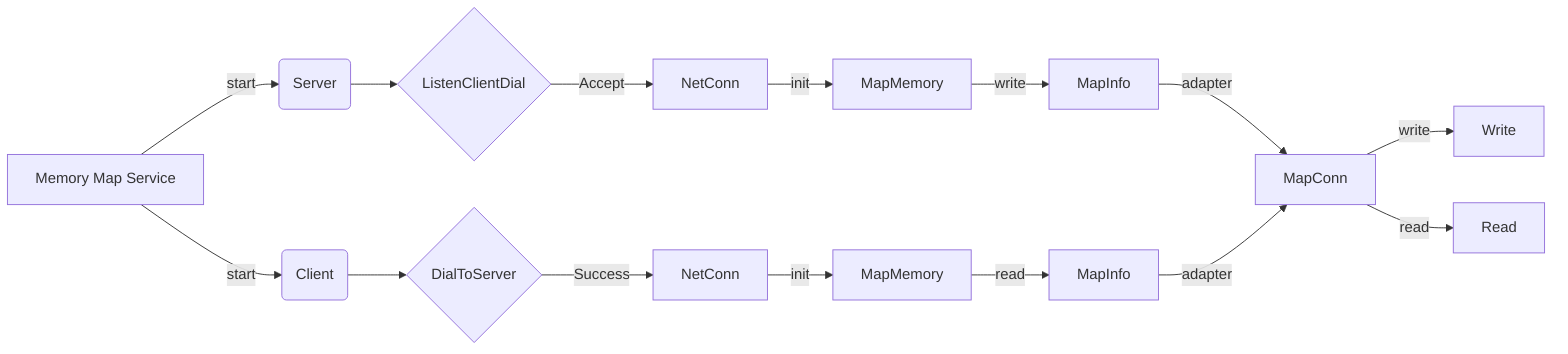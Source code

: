flowchart LR
M[Memory Map Service] -->|start|Server(Server)
M[Memory Map Service] -->|start|Client(Client)

Server --> Listen{ListenClientDial}
Client --> Dial{DialToServer}
Listen -->|Accept|ServConn[NetConn]
Dial -->|Success|CliConn[NetConn]

ServConn -->|init|servInit[MapMemory]
CliConn -->|init|clientInit[MapMemory]

servInit -->|write|writeMapInfo[MapInfo]
clientInit -->|read|readMapInfo[MapInfo]

writeMapInfo -->|adapter| mapConn[MapConn]
readMapInfo -->|adapter| mapConn[MapConn]

mapConn -->|write|connWrite[Write]
mapConn -->|read|connRead[Read]